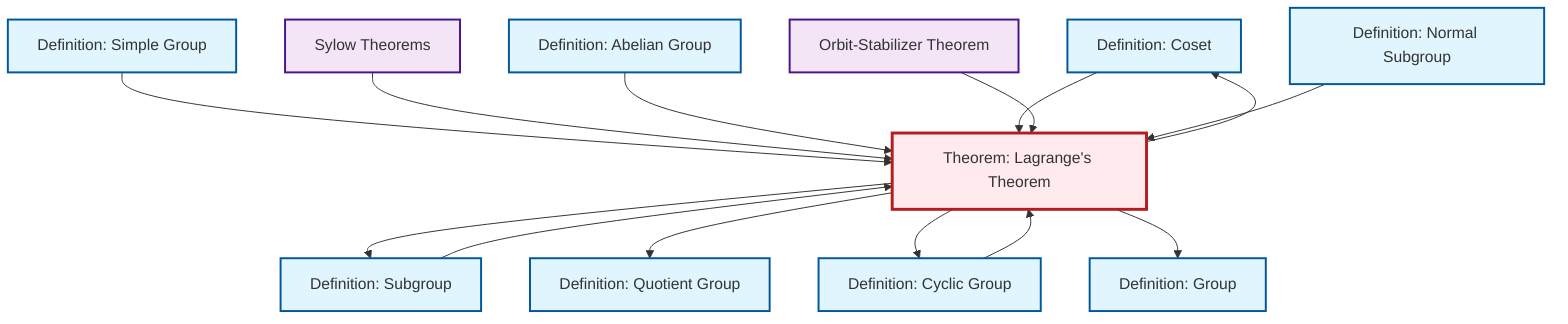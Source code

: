 graph TD
    classDef definition fill:#e1f5fe,stroke:#01579b,stroke-width:2px
    classDef theorem fill:#f3e5f5,stroke:#4a148c,stroke-width:2px
    classDef axiom fill:#fff3e0,stroke:#e65100,stroke-width:2px
    classDef example fill:#e8f5e9,stroke:#1b5e20,stroke-width:2px
    classDef current fill:#ffebee,stroke:#b71c1c,stroke-width:3px
    def-quotient-group["Definition: Quotient Group"]:::definition
    def-coset["Definition: Coset"]:::definition
    def-subgroup["Definition: Subgroup"]:::definition
    thm-lagrange["Theorem: Lagrange's Theorem"]:::theorem
    def-abelian-group["Definition: Abelian Group"]:::definition
    def-simple-group["Definition: Simple Group"]:::definition
    thm-orbit-stabilizer["Orbit-Stabilizer Theorem"]:::theorem
    def-group["Definition: Group"]:::definition
    def-cyclic-group["Definition: Cyclic Group"]:::definition
    def-normal-subgroup["Definition: Normal Subgroup"]:::definition
    thm-sylow["Sylow Theorems"]:::theorem
    def-simple-group --> thm-lagrange
    thm-sylow --> thm-lagrange
    def-subgroup --> thm-lagrange
    thm-lagrange --> def-subgroup
    def-cyclic-group --> thm-lagrange
    def-abelian-group --> thm-lagrange
    thm-lagrange --> def-quotient-group
    thm-lagrange --> def-cyclic-group
    def-coset --> thm-lagrange
    thm-orbit-stabilizer --> thm-lagrange
    def-normal-subgroup --> thm-lagrange
    thm-lagrange --> def-group
    thm-lagrange --> def-coset
    class thm-lagrange current